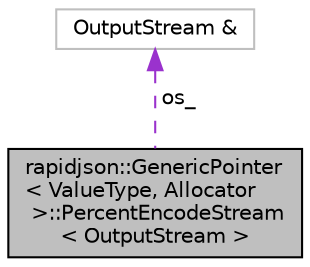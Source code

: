 digraph "rapidjson::GenericPointer&lt; ValueType, Allocator &gt;::PercentEncodeStream&lt; OutputStream &gt;"
{
 // INTERACTIVE_SVG=YES
 // LATEX_PDF_SIZE
  edge [fontname="Helvetica",fontsize="10",labelfontname="Helvetica",labelfontsize="10"];
  node [fontname="Helvetica",fontsize="10",shape=record];
  Node1 [label="rapidjson::GenericPointer\l\< ValueType, Allocator\l \>::PercentEncodeStream\l\< OutputStream \>",height=0.2,width=0.4,color="black", fillcolor="grey75", style="filled", fontcolor="black",tooltip="A helper stream to encode character (UTF-8 code unit) into percent-encoded sequence."];
  Node2 -> Node1 [dir="back",color="darkorchid3",fontsize="10",style="dashed",label=" os_" ,fontname="Helvetica"];
  Node2 [label="OutputStream &",height=0.2,width=0.4,color="grey75", fillcolor="white", style="filled",tooltip=" "];
}
